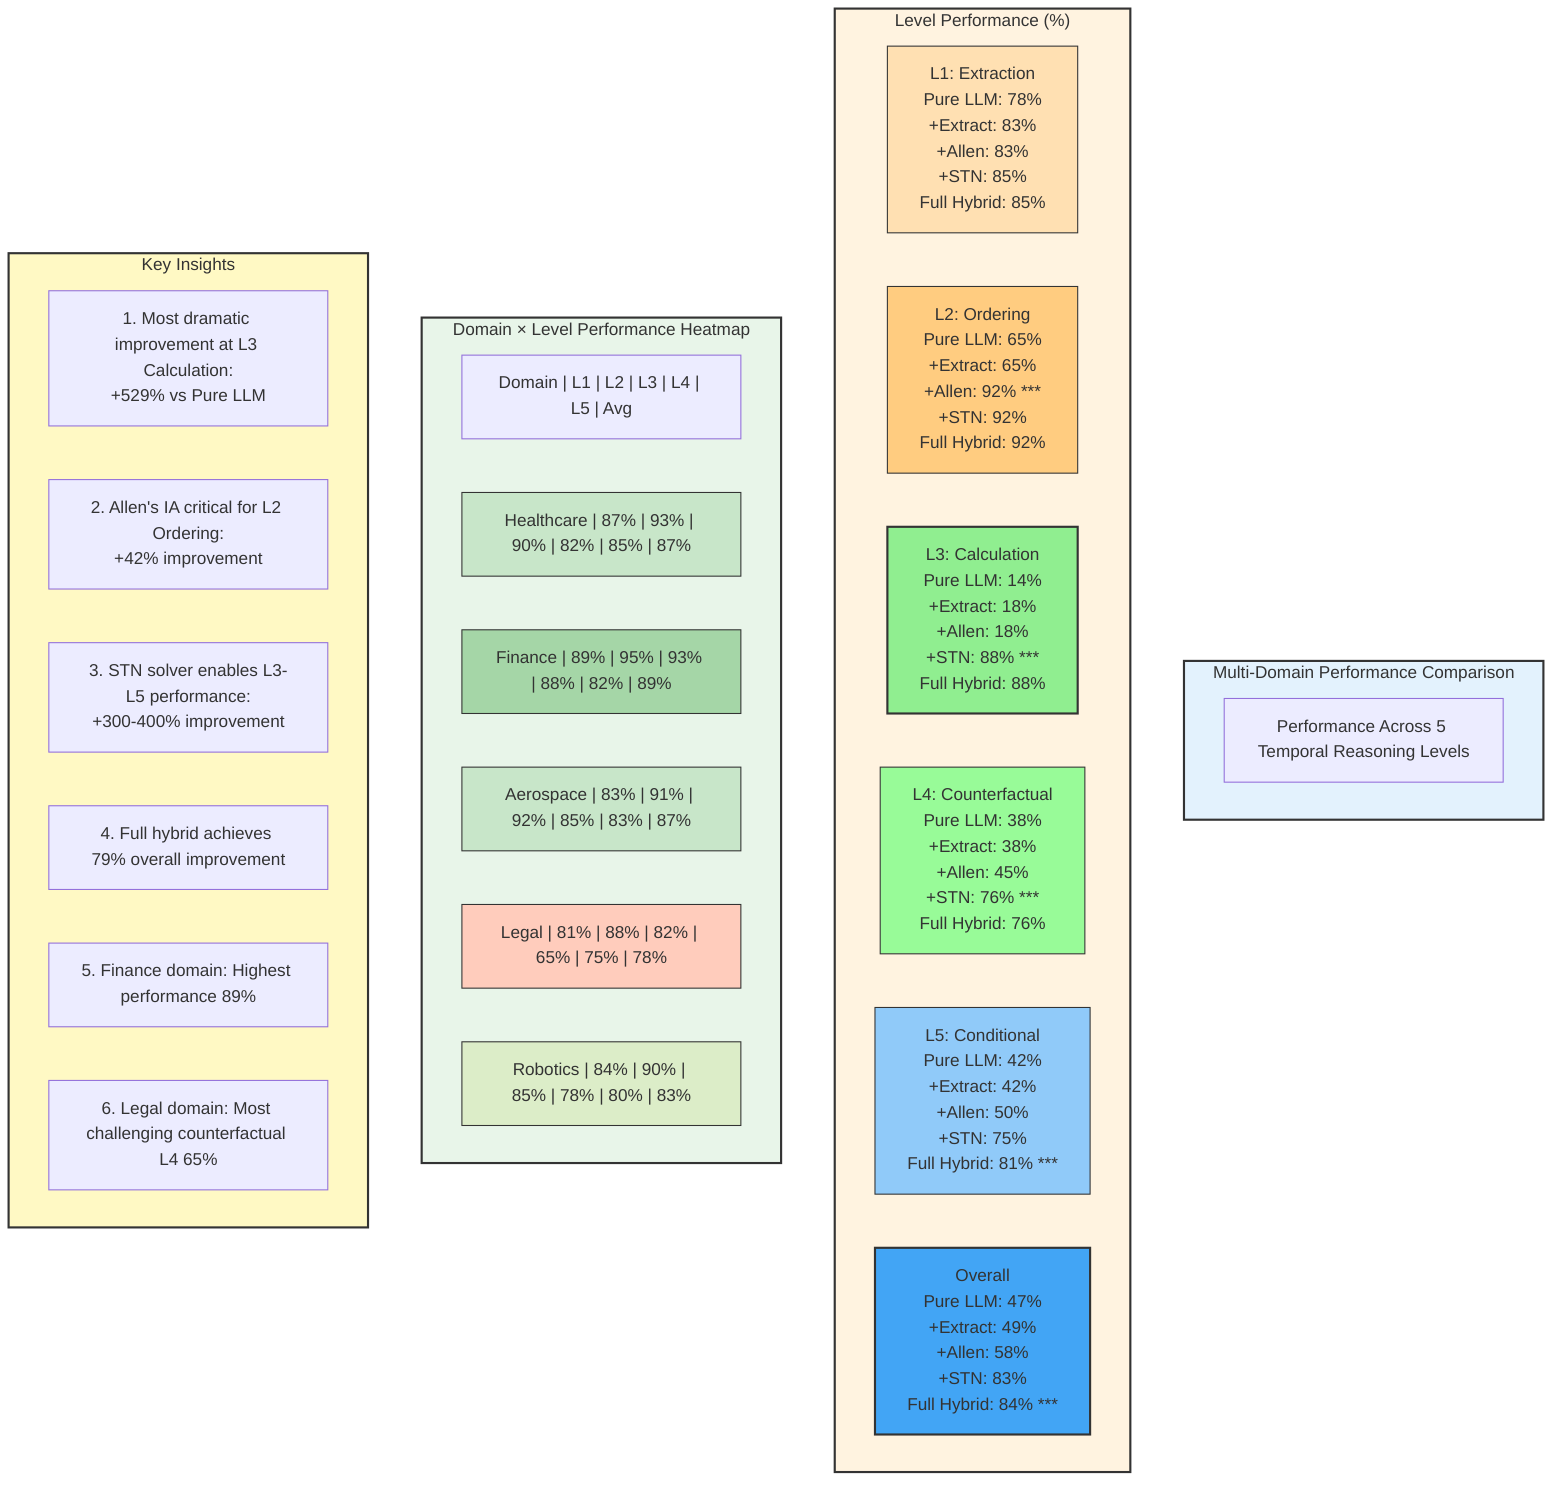 flowchart TD
    subgraph Performance["Multi-Domain Performance Comparison"]
        A["Performance Across 5 Temporal Reasoning Levels"]
    end

    subgraph BarChart["Level Performance (%)"]
        L1["L1: Extraction<br/>Pure LLM: 78%<br/>+Extract: 83%<br/>+Allen: 83%<br/>+STN: 85%<br/>Full Hybrid: 85%"]
        L2["L2: Ordering<br/>Pure LLM: 65%<br/>+Extract: 65%<br/>+Allen: 92% ***<br/>+STN: 92%<br/>Full Hybrid: 92%"]
        L3["L3: Calculation<br/>Pure LLM: 14%<br/>+Extract: 18%<br/>+Allen: 18%<br/>+STN: 88% ***<br/>Full Hybrid: 88%"]
        L4["L4: Counterfactual<br/>Pure LLM: 38%<br/>+Extract: 38%<br/>+Allen: 45%<br/>+STN: 76% ***<br/>Full Hybrid: 76%"]
        L5["L5: Conditional<br/>Pure LLM: 42%<br/>+Extract: 42%<br/>+Allen: 50%<br/>+STN: 75%<br/>Full Hybrid: 81% ***"]
        Overall["Overall<br/>Pure LLM: 47%<br/>+Extract: 49%<br/>+Allen: 58%<br/>+STN: 83%<br/>Full Hybrid: 84% ***"]
    end

    subgraph Heatmap["Domain × Level Performance Heatmap"]
        H1["Domain | L1 | L2 | L3 | L4 | L5 | Avg"]
        H2["Healthcare | 87% | 93% | 90% | 82% | 85% | 87%"]
        H3["Finance | 89% | 95% | 93% | 88% | 82% | 89%"]
        H4["Aerospace | 83% | 91% | 92% | 85% | 83% | 87%"]
        H5["Legal | 81% | 88% | 82% | 65% | 75% | 78%"]
        H6["Robotics | 84% | 90% | 85% | 78% | 80% | 83%"]
    end

    subgraph Insights["Key Insights"]
        I1["1. Most dramatic improvement at L3 Calculation:<br/>+529% vs Pure LLM"]
        I2["2. Allen's IA critical for L2 Ordering:<br/>+42% improvement"]
        I3["3. STN solver enables L3-L5 performance:<br/>+300-400% improvement"]
        I4["4. Full hybrid achieves 79% overall improvement"]
        I5["5. Finance domain: Highest performance 89%"]
        I6["6. Legal domain: Most challenging counterfactual L4 65%"]
    end

    style Performance fill:#E3F2FD,stroke:#333,stroke-width:2px
    style BarChart fill:#FFF3E0,stroke:#333,stroke-width:2px
    style L1 fill:#FFE0B2,stroke:#333,stroke-width:1px
    style L2 fill:#FFCC80,stroke:#333,stroke-width:1px
    style L3 fill:#90EE90,stroke:#333,stroke-width:2px
    style L4 fill:#98FB98,stroke:#333,stroke-width:1px
    style L5 fill:#90CAF9,stroke:#333,stroke-width:1px
    style Overall fill:#42A5F5,stroke:#333,stroke-width:2px
    style Heatmap fill:#E8F5E9,stroke:#333,stroke-width:2px
    style H2 fill:#C8E6C9,stroke:#333,stroke-width:1px
    style H3 fill:#A5D6A7,stroke:#333,stroke-width:1px
    style H4 fill:#C8E6C9,stroke:#333,stroke-width:1px
    style H5 fill:#FFCCBC,stroke:#333,stroke-width:1px
    style H6 fill:#DCEDC8,stroke:#333,stroke-width:1px
    style Insights fill:#FFF9C4,stroke:#333,stroke-width:2px